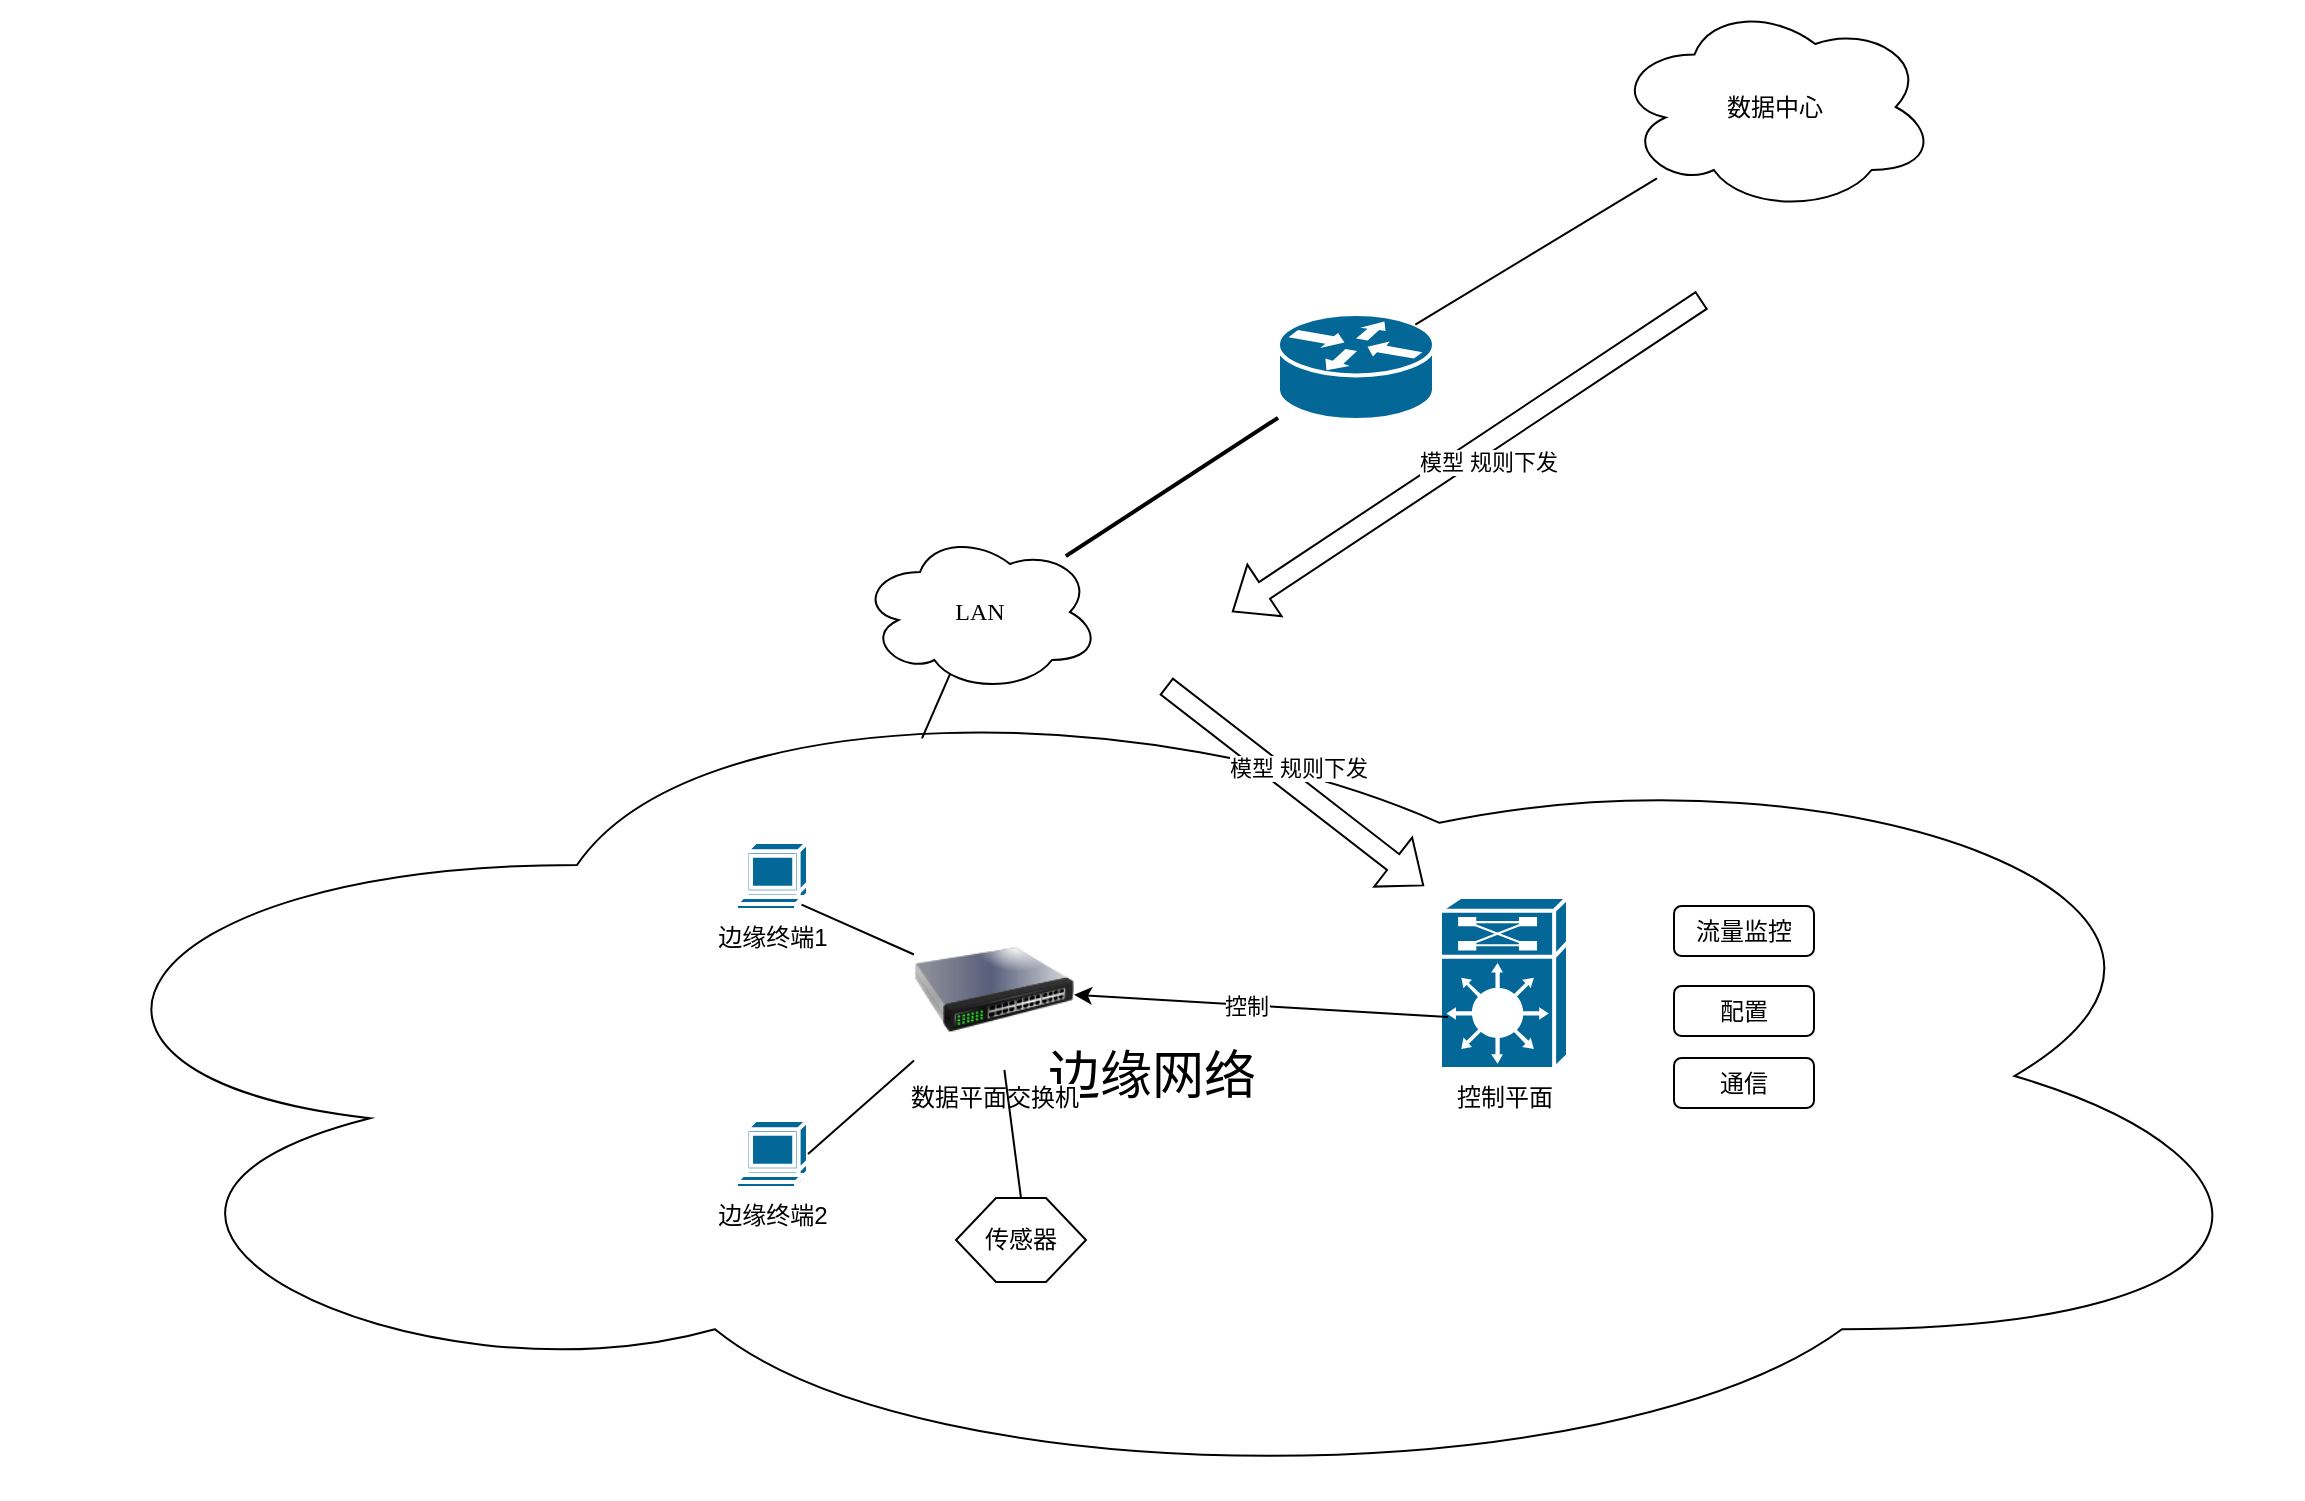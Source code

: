 <mxfile version="24.7.17">
  <diagram name="Page-1" id="c37626ed-c26b-45fb-9056-f9ebc6bb27b6">
    <mxGraphModel dx="1026" dy="427" grid="0" gridSize="10" guides="1" tooltips="1" connect="1" arrows="1" fold="1" page="0" pageScale="1" pageWidth="1100" pageHeight="850" background="none" math="0" shadow="0">
      <root>
        <mxCell id="0" />
        <mxCell id="1" parent="0" />
        <mxCell id="VUiK0m8J7aQR_x24gXU7-26" value="&lt;font style=&quot;font-size: 26px;&quot;&gt;边缘网络&lt;/font&gt;" style="ellipse;shape=cloud;whiteSpace=wrap;html=1;rounded=0;shadow=0;comic=0;strokeWidth=1;fontFamily=Verdana;fontSize=12;" vertex="1" parent="1">
          <mxGeometry x="563" y="732" width="1150" height="422" as="geometry" />
        </mxCell>
        <mxCell id="1c7a67bf8fd3230f-13" value="LAN" style="ellipse;shape=cloud;whiteSpace=wrap;html=1;rounded=0;shadow=0;comic=0;strokeWidth=1;fontFamily=Verdana;fontSize=12;" parent="1" vertex="1">
          <mxGeometry x="992" y="671" width="120" height="80" as="geometry" />
        </mxCell>
        <mxCell id="1c7a67bf8fd3230f-31" value="控制平面" style="shape=mxgraph.cisco.misc.route_switch_processor;html=1;dashed=0;fillColor=#036897;strokeColor=#ffffff;strokeWidth=2;verticalLabelPosition=bottom;verticalAlign=top;rounded=0;shadow=0;comic=0;fontFamily=Verdana;fontSize=12;" parent="1" vertex="1">
          <mxGeometry x="1282" y="853.5" width="64" height="86" as="geometry" />
        </mxCell>
        <mxCell id="1c7a67bf8fd3230f-55" style="edgeStyle=none;html=1;labelBackgroundColor=none;startFill=0;endArrow=none;endFill=0;strokeWidth=2;fontFamily=Verdana;fontSize=12;" parent="1" source="1c7a67bf8fd3230f-46" target="1c7a67bf8fd3230f-13" edge="1">
          <mxGeometry relative="1" as="geometry" />
        </mxCell>
        <mxCell id="1c7a67bf8fd3230f-46" value="" style="shape=mxgraph.cisco.routers.router;html=1;dashed=0;fillColor=#036897;strokeColor=#ffffff;strokeWidth=2;verticalLabelPosition=bottom;verticalAlign=top;rounded=0;shadow=0;comic=0;fontFamily=Verdana;fontSize=12;" parent="1" vertex="1">
          <mxGeometry x="1201" y="562" width="78" height="53" as="geometry" />
        </mxCell>
        <mxCell id="VUiK0m8J7aQR_x24gXU7-2" value="数据中心" style="ellipse;shape=cloud;whiteSpace=wrap;html=1;rounded=0;shadow=0;comic=0;strokeWidth=1;fontFamily=Verdana;fontSize=12;" vertex="1" parent="1">
          <mxGeometry x="1369" y="406" width="161" height="105" as="geometry" />
        </mxCell>
        <mxCell id="VUiK0m8J7aQR_x24gXU7-6" value="" style="endArrow=none;html=1;rounded=0;exitX=0.88;exitY=0.1;exitDx=0;exitDy=0;exitPerimeter=0;" edge="1" parent="1" source="1c7a67bf8fd3230f-46" target="VUiK0m8J7aQR_x24gXU7-2">
          <mxGeometry width="50" height="50" relative="1" as="geometry">
            <mxPoint x="1204" y="598" as="sourcePoint" />
            <mxPoint x="1254" y="548" as="targetPoint" />
          </mxGeometry>
        </mxCell>
        <mxCell id="VUiK0m8J7aQR_x24gXU7-10" value="" style="endArrow=classic;html=1;rounded=0;exitX=0.063;exitY=0.698;exitDx=0;exitDy=0;exitPerimeter=0;" edge="1" parent="1" source="1c7a67bf8fd3230f-31" target="VUiK0m8J7aQR_x24gXU7-24">
          <mxGeometry width="50" height="50" relative="1" as="geometry">
            <mxPoint x="1283.45" y="913" as="sourcePoint" />
            <mxPoint x="1114" y="913" as="targetPoint" />
          </mxGeometry>
        </mxCell>
        <mxCell id="VUiK0m8J7aQR_x24gXU7-11" value="控制" style="edgeLabel;html=1;align=center;verticalAlign=middle;resizable=0;points=[];" vertex="1" connectable="0" parent="VUiK0m8J7aQR_x24gXU7-10">
          <mxGeometry x="0.081" relative="1" as="geometry">
            <mxPoint as="offset" />
          </mxGeometry>
        </mxCell>
        <mxCell id="VUiK0m8J7aQR_x24gXU7-12" value="" style="shape=flexArrow;endArrow=classic;html=1;rounded=0;" edge="1" parent="1">
          <mxGeometry width="50" height="50" relative="1" as="geometry">
            <mxPoint x="1413" y="555" as="sourcePoint" />
            <mxPoint x="1178" y="711" as="targetPoint" />
          </mxGeometry>
        </mxCell>
        <mxCell id="VUiK0m8J7aQR_x24gXU7-13" value="模型 规则下发" style="edgeLabel;html=1;align=center;verticalAlign=middle;resizable=0;points=[];" vertex="1" connectable="0" parent="VUiK0m8J7aQR_x24gXU7-12">
          <mxGeometry x="-0.048" y="8" relative="1" as="geometry">
            <mxPoint as="offset" />
          </mxGeometry>
        </mxCell>
        <mxCell id="VUiK0m8J7aQR_x24gXU7-15" value="" style="shape=flexArrow;endArrow=classic;html=1;rounded=0;" edge="1" parent="1">
          <mxGeometry width="50" height="50" relative="1" as="geometry">
            <mxPoint x="1145" y="748" as="sourcePoint" />
            <mxPoint x="1274" y="848" as="targetPoint" />
          </mxGeometry>
        </mxCell>
        <mxCell id="VUiK0m8J7aQR_x24gXU7-16" value="模型 规则下发" style="edgeLabel;html=1;align=center;verticalAlign=middle;resizable=0;points=[];" vertex="1" connectable="0" parent="VUiK0m8J7aQR_x24gXU7-15">
          <mxGeometry x="-0.048" y="8" relative="1" as="geometry">
            <mxPoint as="offset" />
          </mxGeometry>
        </mxCell>
        <mxCell id="VUiK0m8J7aQR_x24gXU7-17" value="流量监控" style="rounded=1;whiteSpace=wrap;html=1;" vertex="1" parent="1">
          <mxGeometry x="1399" y="858" width="70" height="25" as="geometry" />
        </mxCell>
        <mxCell id="VUiK0m8J7aQR_x24gXU7-18" value="配置" style="rounded=1;whiteSpace=wrap;html=1;" vertex="1" parent="1">
          <mxGeometry x="1399" y="898" width="70" height="25" as="geometry" />
        </mxCell>
        <mxCell id="VUiK0m8J7aQR_x24gXU7-19" value="通信" style="rounded=1;whiteSpace=wrap;html=1;" vertex="1" parent="1">
          <mxGeometry x="1399" y="934" width="70" height="25" as="geometry" />
        </mxCell>
        <mxCell id="VUiK0m8J7aQR_x24gXU7-20" value="传感器" style="shape=hexagon;perimeter=hexagonPerimeter2;whiteSpace=wrap;html=1;fixedSize=1;" vertex="1" parent="1">
          <mxGeometry x="1040" y="1004" width="65" height="42" as="geometry" />
        </mxCell>
        <mxCell id="VUiK0m8J7aQR_x24gXU7-21" value="边缘终端1" style="shape=mxgraph.cisco.computers_and_peripherals.terminal;sketch=0;html=1;pointerEvents=1;dashed=0;fillColor=#036897;strokeColor=#ffffff;strokeWidth=2;verticalLabelPosition=bottom;verticalAlign=top;align=center;outlineConnect=0;" vertex="1" parent="1">
          <mxGeometry x="930" y="826" width="36" height="34" as="geometry" />
        </mxCell>
        <mxCell id="VUiK0m8J7aQR_x24gXU7-23" value="边缘终端2&lt;div&gt;&lt;br&gt;&lt;/div&gt;" style="shape=mxgraph.cisco.computers_and_peripherals.terminal;sketch=0;html=1;pointerEvents=1;dashed=0;fillColor=#036897;strokeColor=#ffffff;strokeWidth=2;verticalLabelPosition=bottom;verticalAlign=top;align=center;outlineConnect=0;" vertex="1" parent="1">
          <mxGeometry x="930" y="965" width="36" height="34" as="geometry" />
        </mxCell>
        <mxCell id="VUiK0m8J7aQR_x24gXU7-24" value="数据平面交换机" style="image;html=1;image=img/lib/clip_art/networking/Switch_128x128.png" vertex="1" parent="1">
          <mxGeometry x="1019" y="860" width="80" height="80" as="geometry" />
        </mxCell>
        <mxCell id="VUiK0m8J7aQR_x24gXU7-29" value="" style="endArrow=none;html=1;rounded=0;exitX=0.91;exitY=0.92;exitDx=0;exitDy=0;exitPerimeter=0;" edge="1" parent="1" source="VUiK0m8J7aQR_x24gXU7-21" target="VUiK0m8J7aQR_x24gXU7-24">
          <mxGeometry width="50" height="50" relative="1" as="geometry">
            <mxPoint x="964" y="853" as="sourcePoint" />
            <mxPoint x="1014" y="803" as="targetPoint" />
          </mxGeometry>
        </mxCell>
        <mxCell id="VUiK0m8J7aQR_x24gXU7-30" value="" style="endArrow=none;html=1;rounded=0;exitX=1;exitY=0.5;exitDx=0;exitDy=0;exitPerimeter=0;" edge="1" parent="1" source="VUiK0m8J7aQR_x24gXU7-23" target="VUiK0m8J7aQR_x24gXU7-24">
          <mxGeometry width="50" height="50" relative="1" as="geometry">
            <mxPoint x="994" y="980" as="sourcePoint" />
            <mxPoint x="1044" y="930" as="targetPoint" />
          </mxGeometry>
        </mxCell>
        <mxCell id="VUiK0m8J7aQR_x24gXU7-31" value="" style="endArrow=none;html=1;rounded=0;exitX=0.5;exitY=0;exitDx=0;exitDy=0;" edge="1" parent="1" source="VUiK0m8J7aQR_x24gXU7-20" target="VUiK0m8J7aQR_x24gXU7-24">
          <mxGeometry width="50" height="50" relative="1" as="geometry">
            <mxPoint x="1071" y="1005" as="sourcePoint" />
            <mxPoint x="1121" y="955" as="targetPoint" />
          </mxGeometry>
        </mxCell>
        <mxCell id="VUiK0m8J7aQR_x24gXU7-32" value="" style="endArrow=none;html=1;rounded=0;entryX=0.375;entryY=0.888;entryDx=0;entryDy=0;entryPerimeter=0;exitX=0.4;exitY=0.1;exitDx=0;exitDy=0;exitPerimeter=0;" edge="1" parent="1" source="VUiK0m8J7aQR_x24gXU7-26" target="1c7a67bf8fd3230f-13">
          <mxGeometry width="50" height="50" relative="1" as="geometry">
            <mxPoint x="975" y="800" as="sourcePoint" />
            <mxPoint x="1025" y="750" as="targetPoint" />
          </mxGeometry>
        </mxCell>
      </root>
    </mxGraphModel>
  </diagram>
</mxfile>

